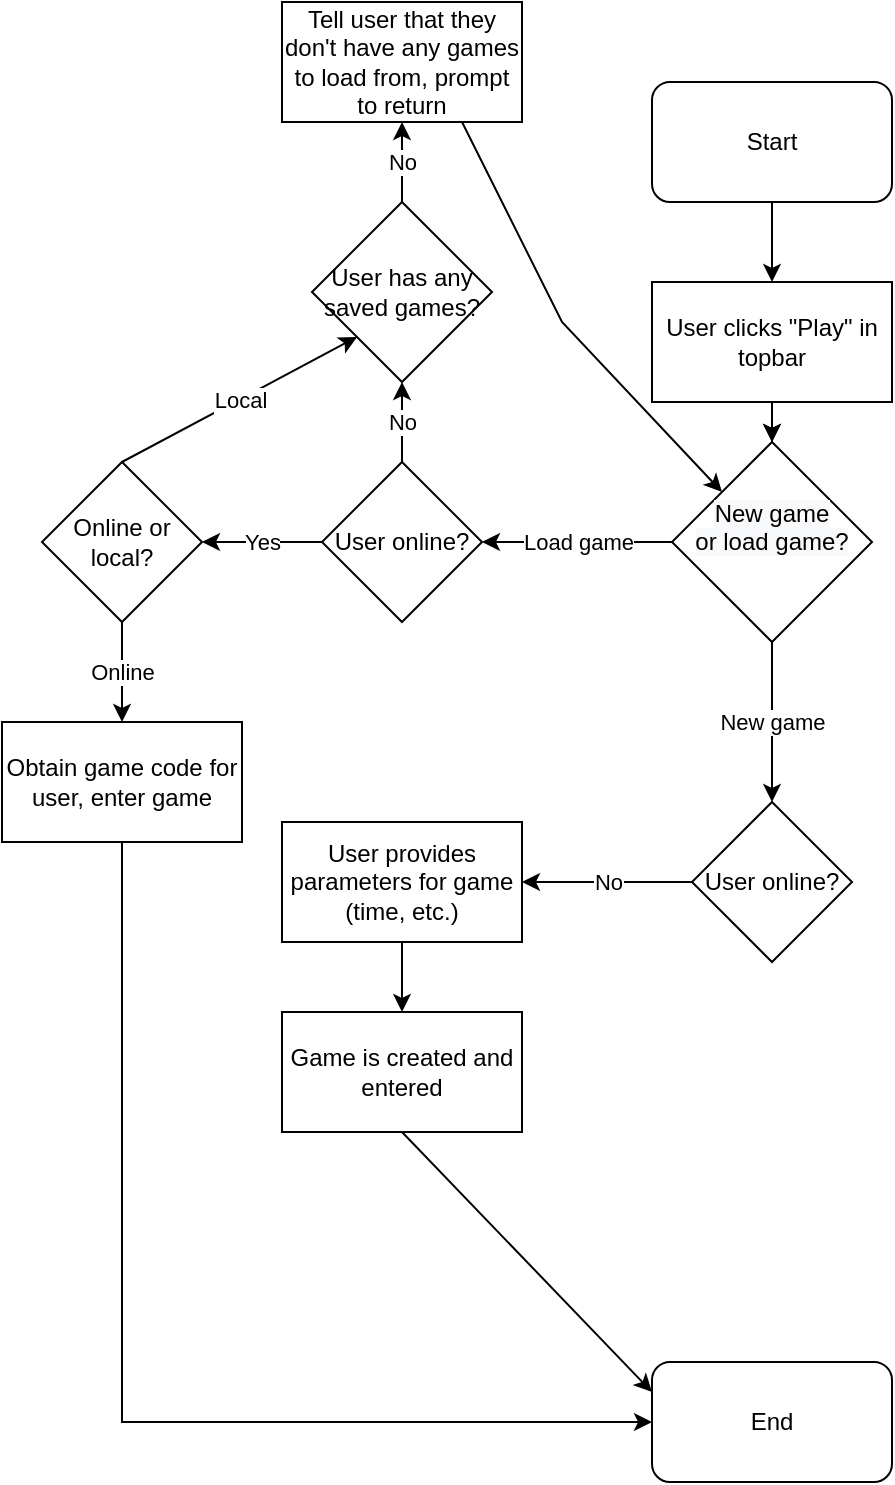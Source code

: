<mxfile version="18.2.0" type="github">
  <diagram id="kgpKYQtTHZ0yAKxKKP6v" name="Page-1">
    <mxGraphModel dx="1038" dy="571" grid="1" gridSize="10" guides="1" tooltips="1" connect="1" arrows="1" fold="1" page="1" pageScale="1" pageWidth="827" pageHeight="1169" math="0" shadow="0">
      <root>
        <mxCell id="0" />
        <mxCell id="1" parent="0" />
        <mxCell id="13wobpfMggbVctalNo-t-4" value="Start" style="rounded=1;whiteSpace=wrap;html=1;" vertex="1" parent="1">
          <mxGeometry x="365" y="60" width="120" height="60" as="geometry" />
        </mxCell>
        <mxCell id="13wobpfMggbVctalNo-t-46" value="" style="edgeStyle=orthogonalEdgeStyle;rounded=0;orthogonalLoop=1;jettySize=auto;html=1;" edge="1" parent="1" source="13wobpfMggbVctalNo-t-5" target="13wobpfMggbVctalNo-t-12">
          <mxGeometry relative="1" as="geometry" />
        </mxCell>
        <mxCell id="13wobpfMggbVctalNo-t-5" value="User clicks &quot;Play&quot; in topbar" style="rounded=0;whiteSpace=wrap;html=1;" vertex="1" parent="1">
          <mxGeometry x="365" y="160" width="120" height="60" as="geometry" />
        </mxCell>
        <mxCell id="13wobpfMggbVctalNo-t-8" value="" style="endArrow=classic;html=1;rounded=0;exitX=0;exitY=0.5;exitDx=0;exitDy=0;entryX=1;entryY=0.5;entryDx=0;entryDy=0;" edge="1" parent="1" source="13wobpfMggbVctalNo-t-12" target="13wobpfMggbVctalNo-t-18">
          <mxGeometry relative="1" as="geometry">
            <mxPoint x="375" y="290" as="sourcePoint" />
            <mxPoint x="280" y="290" as="targetPoint" />
          </mxGeometry>
        </mxCell>
        <mxCell id="13wobpfMggbVctalNo-t-9" value="Load game" style="edgeLabel;resizable=0;html=1;align=center;verticalAlign=middle;" connectable="0" vertex="1" parent="13wobpfMggbVctalNo-t-8">
          <mxGeometry relative="1" as="geometry" />
        </mxCell>
        <mxCell id="13wobpfMggbVctalNo-t-10" value="" style="endArrow=classic;html=1;rounded=0;exitX=0.5;exitY=1;exitDx=0;exitDy=0;entryX=0.5;entryY=0;entryDx=0;entryDy=0;" edge="1" parent="1" source="13wobpfMggbVctalNo-t-12" target="13wobpfMggbVctalNo-t-42">
          <mxGeometry relative="1" as="geometry">
            <mxPoint x="425" y="320" as="sourcePoint" />
            <mxPoint x="425" y="420" as="targetPoint" />
          </mxGeometry>
        </mxCell>
        <mxCell id="13wobpfMggbVctalNo-t-11" value="New game" style="edgeLabel;resizable=0;html=1;align=center;verticalAlign=middle;" connectable="0" vertex="1" parent="13wobpfMggbVctalNo-t-10">
          <mxGeometry relative="1" as="geometry" />
        </mxCell>
        <mxCell id="13wobpfMggbVctalNo-t-12" value="&#xa;&lt;span style=&quot;color: rgb(0, 0, 0); font-family: Helvetica; font-size: 12px; font-style: normal; font-variant-ligatures: normal; font-variant-caps: normal; font-weight: 400; letter-spacing: normal; orphans: 2; text-align: center; text-indent: 0px; text-transform: none; widows: 2; word-spacing: 0px; -webkit-text-stroke-width: 0px; background-color: rgb(248, 249, 250); text-decoration-thickness: initial; text-decoration-style: initial; text-decoration-color: initial; float: none; display: inline !important;&quot;&gt;New game&lt;/span&gt;&lt;br style=&quot;color: rgb(0, 0, 0); font-family: Helvetica; font-size: 12px; font-style: normal; font-variant-ligatures: normal; font-variant-caps: normal; font-weight: 400; letter-spacing: normal; orphans: 2; text-align: center; text-indent: 0px; text-transform: none; widows: 2; word-spacing: 0px; -webkit-text-stroke-width: 0px; background-color: rgb(248, 249, 250); text-decoration-thickness: initial; text-decoration-style: initial; text-decoration-color: initial;&quot;&gt;&lt;span style=&quot;color: rgb(0, 0, 0); font-family: Helvetica; font-size: 12px; font-style: normal; font-variant-ligatures: normal; font-variant-caps: normal; font-weight: 400; letter-spacing: normal; orphans: 2; text-align: center; text-indent: 0px; text-transform: none; widows: 2; word-spacing: 0px; -webkit-text-stroke-width: 0px; background-color: rgb(248, 249, 250); text-decoration-thickness: initial; text-decoration-style: initial; text-decoration-color: initial; float: none; display: inline !important;&quot;&gt;or load game?&lt;/span&gt;&#xa;&#xa;" style="rhombus;whiteSpace=wrap;html=1;" vertex="1" parent="1">
          <mxGeometry x="375" y="240" width="100" height="100" as="geometry" />
        </mxCell>
        <mxCell id="13wobpfMggbVctalNo-t-14" value="" style="endArrow=classic;html=1;rounded=0;exitX=0.5;exitY=1;exitDx=0;exitDy=0;entryX=0.5;entryY=0;entryDx=0;entryDy=0;" edge="1" parent="1" source="13wobpfMggbVctalNo-t-5" target="13wobpfMggbVctalNo-t-12">
          <mxGeometry width="50" height="50" relative="1" as="geometry">
            <mxPoint x="375" y="290" as="sourcePoint" />
            <mxPoint x="425" y="240" as="targetPoint" />
          </mxGeometry>
        </mxCell>
        <mxCell id="13wobpfMggbVctalNo-t-16" value="" style="endArrow=classic;html=1;rounded=0;exitX=0.5;exitY=1;exitDx=0;exitDy=0;entryX=0.5;entryY=0;entryDx=0;entryDy=0;" edge="1" parent="1" source="13wobpfMggbVctalNo-t-4" target="13wobpfMggbVctalNo-t-5">
          <mxGeometry width="50" height="50" relative="1" as="geometry">
            <mxPoint x="435" y="230" as="sourcePoint" />
            <mxPoint x="435" y="250" as="targetPoint" />
          </mxGeometry>
        </mxCell>
        <mxCell id="13wobpfMggbVctalNo-t-18" value="User online?" style="rhombus;whiteSpace=wrap;html=1;" vertex="1" parent="1">
          <mxGeometry x="200" y="250" width="80" height="80" as="geometry" />
        </mxCell>
        <mxCell id="13wobpfMggbVctalNo-t-19" value="" style="endArrow=classic;html=1;rounded=0;exitX=0.5;exitY=0;exitDx=0;exitDy=0;entryX=0.5;entryY=1;entryDx=0;entryDy=0;" edge="1" parent="1" source="13wobpfMggbVctalNo-t-18" target="13wobpfMggbVctalNo-t-27">
          <mxGeometry relative="1" as="geometry">
            <mxPoint x="240" y="200" as="sourcePoint" />
            <mxPoint x="240" y="200" as="targetPoint" />
          </mxGeometry>
        </mxCell>
        <mxCell id="13wobpfMggbVctalNo-t-20" value="No" style="edgeLabel;resizable=0;html=1;align=center;verticalAlign=middle;" connectable="0" vertex="1" parent="13wobpfMggbVctalNo-t-19">
          <mxGeometry relative="1" as="geometry" />
        </mxCell>
        <mxCell id="13wobpfMggbVctalNo-t-23" value="" style="endArrow=classic;html=1;rounded=0;exitX=0.75;exitY=1;exitDx=0;exitDy=0;entryX=0;entryY=0;entryDx=0;entryDy=0;" edge="1" parent="1" source="13wobpfMggbVctalNo-t-26" target="13wobpfMggbVctalNo-t-12">
          <mxGeometry width="50" height="50" relative="1" as="geometry">
            <mxPoint x="300" y="200" as="sourcePoint" />
            <mxPoint x="350" y="200" as="targetPoint" />
            <Array as="points">
              <mxPoint x="320" y="180" />
            </Array>
          </mxGeometry>
        </mxCell>
        <mxCell id="13wobpfMggbVctalNo-t-24" value="" style="endArrow=classic;html=1;rounded=0;exitX=0;exitY=0.5;exitDx=0;exitDy=0;entryX=1;entryY=0.5;entryDx=0;entryDy=0;" edge="1" parent="1" source="13wobpfMggbVctalNo-t-18" target="13wobpfMggbVctalNo-t-33">
          <mxGeometry relative="1" as="geometry">
            <mxPoint x="80" y="290" as="sourcePoint" />
            <mxPoint x="140" y="290" as="targetPoint" />
            <Array as="points">
              <mxPoint x="180" y="290" />
            </Array>
          </mxGeometry>
        </mxCell>
        <mxCell id="13wobpfMggbVctalNo-t-25" value="Yes" style="edgeLabel;resizable=0;html=1;align=center;verticalAlign=middle;" connectable="0" vertex="1" parent="13wobpfMggbVctalNo-t-24">
          <mxGeometry relative="1" as="geometry" />
        </mxCell>
        <mxCell id="13wobpfMggbVctalNo-t-26" value="&lt;span style=&quot;&quot;&gt;Tell user that they don&#39;t have any games to load from, prompt to return&lt;/span&gt;" style="rounded=0;whiteSpace=wrap;html=1;" vertex="1" parent="1">
          <mxGeometry x="180" y="20" width="120" height="60" as="geometry" />
        </mxCell>
        <mxCell id="13wobpfMggbVctalNo-t-27" value="User has any saved games?" style="rhombus;whiteSpace=wrap;html=1;" vertex="1" parent="1">
          <mxGeometry x="195" y="120" width="90" height="90" as="geometry" />
        </mxCell>
        <mxCell id="13wobpfMggbVctalNo-t-31" value="" style="endArrow=classic;html=1;rounded=0;entryX=0.5;entryY=1;entryDx=0;entryDy=0;exitX=0.5;exitY=0;exitDx=0;exitDy=0;" edge="1" parent="1" source="13wobpfMggbVctalNo-t-27" target="13wobpfMggbVctalNo-t-26">
          <mxGeometry relative="1" as="geometry">
            <mxPoint x="280" y="220" as="sourcePoint" />
            <mxPoint x="250" y="220" as="targetPoint" />
          </mxGeometry>
        </mxCell>
        <mxCell id="13wobpfMggbVctalNo-t-32" value="No" style="edgeLabel;resizable=0;html=1;align=center;verticalAlign=middle;" connectable="0" vertex="1" parent="13wobpfMggbVctalNo-t-31">
          <mxGeometry relative="1" as="geometry" />
        </mxCell>
        <mxCell id="13wobpfMggbVctalNo-t-33" value="Online or&lt;br&gt;local?" style="rhombus;whiteSpace=wrap;html=1;" vertex="1" parent="1">
          <mxGeometry x="60" y="250" width="80" height="80" as="geometry" />
        </mxCell>
        <mxCell id="13wobpfMggbVctalNo-t-34" value="" style="endArrow=classic;html=1;rounded=0;entryX=0;entryY=1;entryDx=0;entryDy=0;exitX=0.5;exitY=0;exitDx=0;exitDy=0;" edge="1" parent="1" source="13wobpfMggbVctalNo-t-33" target="13wobpfMggbVctalNo-t-27">
          <mxGeometry relative="1" as="geometry">
            <mxPoint x="100" y="250" as="sourcePoint" />
            <mxPoint x="200" y="250" as="targetPoint" />
          </mxGeometry>
        </mxCell>
        <mxCell id="13wobpfMggbVctalNo-t-35" value="Local" style="edgeLabel;resizable=0;html=1;align=center;verticalAlign=middle;" connectable="0" vertex="1" parent="13wobpfMggbVctalNo-t-34">
          <mxGeometry relative="1" as="geometry" />
        </mxCell>
        <mxCell id="13wobpfMggbVctalNo-t-37" value="" style="endArrow=classic;html=1;rounded=0;exitX=0.5;exitY=1;exitDx=0;exitDy=0;entryX=0.5;entryY=0;entryDx=0;entryDy=0;" edge="1" parent="1" source="13wobpfMggbVctalNo-t-33" target="13wobpfMggbVctalNo-t-39">
          <mxGeometry relative="1" as="geometry">
            <mxPoint x="100" y="330" as="sourcePoint" />
            <mxPoint x="100" y="380" as="targetPoint" />
          </mxGeometry>
        </mxCell>
        <mxCell id="13wobpfMggbVctalNo-t-38" value="Online" style="edgeLabel;resizable=0;html=1;align=center;verticalAlign=middle;" connectable="0" vertex="1" parent="13wobpfMggbVctalNo-t-37">
          <mxGeometry relative="1" as="geometry" />
        </mxCell>
        <mxCell id="13wobpfMggbVctalNo-t-39" value="Obtain game code for user, enter game" style="rounded=0;whiteSpace=wrap;html=1;" vertex="1" parent="1">
          <mxGeometry x="40" y="380" width="120" height="60" as="geometry" />
        </mxCell>
        <mxCell id="13wobpfMggbVctalNo-t-40" value="End" style="rounded=1;whiteSpace=wrap;html=1;" vertex="1" parent="1">
          <mxGeometry x="365" y="700" width="120" height="60" as="geometry" />
        </mxCell>
        <mxCell id="13wobpfMggbVctalNo-t-41" value="" style="endArrow=classic;html=1;rounded=0;exitX=0.5;exitY=1;exitDx=0;exitDy=0;entryX=0;entryY=0.5;entryDx=0;entryDy=0;" edge="1" parent="1" source="13wobpfMggbVctalNo-t-39" target="13wobpfMggbVctalNo-t-40">
          <mxGeometry width="50" height="50" relative="1" as="geometry">
            <mxPoint x="110" y="540" as="sourcePoint" />
            <mxPoint x="160" y="490" as="targetPoint" />
            <Array as="points">
              <mxPoint x="100" y="730" />
            </Array>
          </mxGeometry>
        </mxCell>
        <mxCell id="13wobpfMggbVctalNo-t-42" value="User online?" style="rhombus;whiteSpace=wrap;html=1;" vertex="1" parent="1">
          <mxGeometry x="385" y="420" width="80" height="80" as="geometry" />
        </mxCell>
        <mxCell id="13wobpfMggbVctalNo-t-43" value="" style="endArrow=classic;html=1;rounded=0;exitX=0;exitY=0.5;exitDx=0;exitDy=0;entryX=1;entryY=0.5;entryDx=0;entryDy=0;" edge="1" parent="1" source="13wobpfMggbVctalNo-t-42" target="13wobpfMggbVctalNo-t-47">
          <mxGeometry relative="1" as="geometry">
            <mxPoint x="250" y="460" as="sourcePoint" />
            <mxPoint x="280" y="460" as="targetPoint" />
          </mxGeometry>
        </mxCell>
        <mxCell id="13wobpfMggbVctalNo-t-44" value="No" style="edgeLabel;resizable=0;html=1;align=center;verticalAlign=middle;" connectable="0" vertex="1" parent="13wobpfMggbVctalNo-t-43">
          <mxGeometry relative="1" as="geometry" />
        </mxCell>
        <mxCell id="13wobpfMggbVctalNo-t-47" value="User provides parameters for game (time, etc.)" style="rounded=0;whiteSpace=wrap;html=1;" vertex="1" parent="1">
          <mxGeometry x="180" y="430" width="120" height="60" as="geometry" />
        </mxCell>
        <mxCell id="13wobpfMggbVctalNo-t-48" value="" style="endArrow=classic;html=1;rounded=0;exitX=0.5;exitY=1;exitDx=0;exitDy=0;entryX=0.5;entryY=0;entryDx=0;entryDy=0;" edge="1" parent="1" source="13wobpfMggbVctalNo-t-47" target="13wobpfMggbVctalNo-t-49">
          <mxGeometry width="50" height="50" relative="1" as="geometry">
            <mxPoint x="210" y="540" as="sourcePoint" />
            <mxPoint x="240" y="530" as="targetPoint" />
          </mxGeometry>
        </mxCell>
        <mxCell id="13wobpfMggbVctalNo-t-49" value="Game is created and entered" style="rounded=0;whiteSpace=wrap;html=1;" vertex="1" parent="1">
          <mxGeometry x="180" y="525" width="120" height="60" as="geometry" />
        </mxCell>
        <mxCell id="13wobpfMggbVctalNo-t-50" value="" style="endArrow=classic;html=1;rounded=0;exitX=0.5;exitY=1;exitDx=0;exitDy=0;entryX=0;entryY=0.25;entryDx=0;entryDy=0;" edge="1" parent="1" source="13wobpfMggbVctalNo-t-49" target="13wobpfMggbVctalNo-t-40">
          <mxGeometry width="50" height="50" relative="1" as="geometry">
            <mxPoint x="292" y="657" as="sourcePoint" />
            <mxPoint x="342" y="607" as="targetPoint" />
          </mxGeometry>
        </mxCell>
      </root>
    </mxGraphModel>
  </diagram>
</mxfile>
